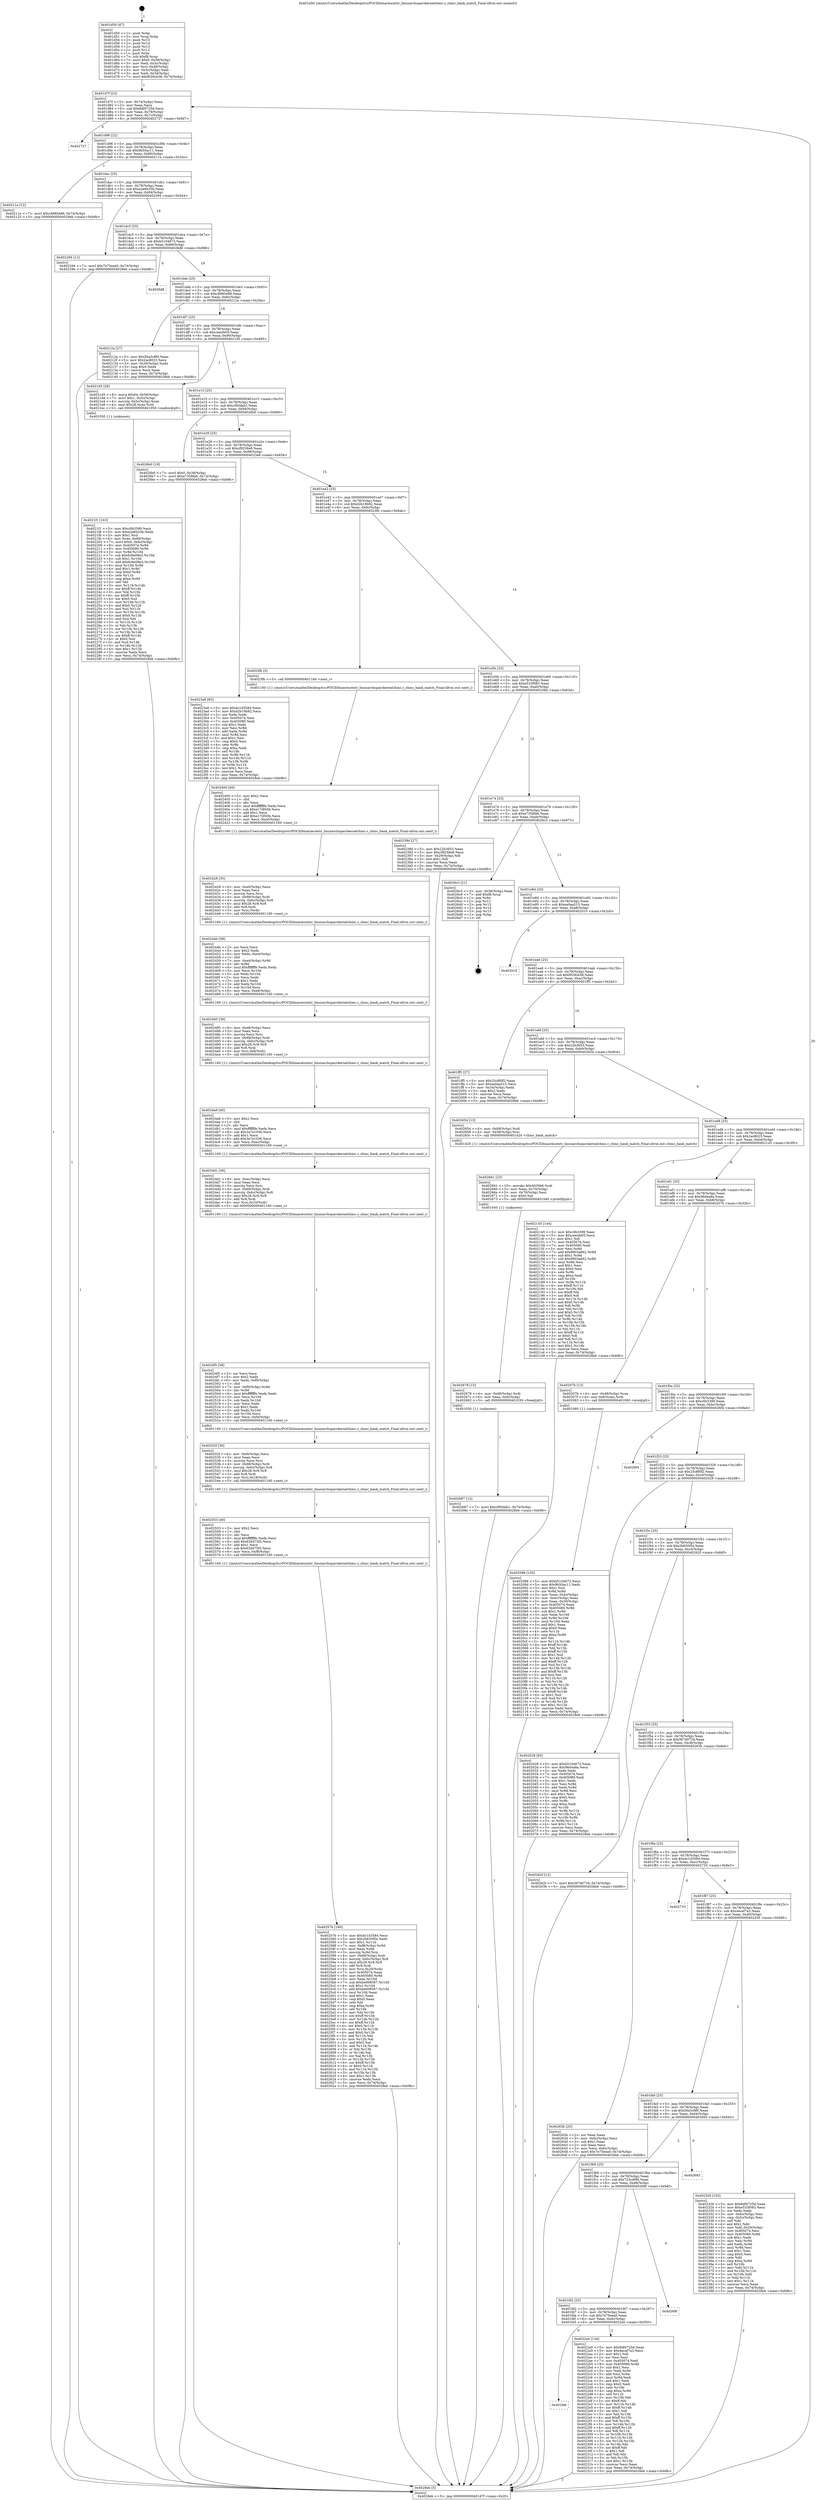 digraph "0x401d50" {
  label = "0x401d50 (/mnt/c/Users/mathe/Desktop/tcc/POCII/binaries/extr_linuxarchsparckernelchmc.c_chmc_bank_match_Final-ollvm.out::main(0))"
  labelloc = "t"
  node[shape=record]

  Entry [label="",width=0.3,height=0.3,shape=circle,fillcolor=black,style=filled]
  "0x401d7f" [label="{
     0x401d7f [23]\l
     | [instrs]\l
     &nbsp;&nbsp;0x401d7f \<+3\>: mov -0x74(%rbp),%eax\l
     &nbsp;&nbsp;0x401d82 \<+2\>: mov %eax,%ecx\l
     &nbsp;&nbsp;0x401d84 \<+6\>: sub $0x8df4725d,%ecx\l
     &nbsp;&nbsp;0x401d8a \<+3\>: mov %eax,-0x78(%rbp)\l
     &nbsp;&nbsp;0x401d8d \<+3\>: mov %ecx,-0x7c(%rbp)\l
     &nbsp;&nbsp;0x401d90 \<+6\>: je 0000000000402727 \<main+0x9d7\>\l
  }"]
  "0x402727" [label="{
     0x402727\l
  }", style=dashed]
  "0x401d96" [label="{
     0x401d96 [22]\l
     | [instrs]\l
     &nbsp;&nbsp;0x401d96 \<+5\>: jmp 0000000000401d9b \<main+0x4b\>\l
     &nbsp;&nbsp;0x401d9b \<+3\>: mov -0x78(%rbp),%eax\l
     &nbsp;&nbsp;0x401d9e \<+5\>: sub $0x9b50ac11,%eax\l
     &nbsp;&nbsp;0x401da3 \<+3\>: mov %eax,-0x80(%rbp)\l
     &nbsp;&nbsp;0x401da6 \<+6\>: je 000000000040211e \<main+0x3ce\>\l
  }"]
  Exit [label="",width=0.3,height=0.3,shape=circle,fillcolor=black,style=filled,peripheries=2]
  "0x40211e" [label="{
     0x40211e [12]\l
     | [instrs]\l
     &nbsp;&nbsp;0x40211e \<+7\>: movl $0xc8985e89,-0x74(%rbp)\l
     &nbsp;&nbsp;0x402125 \<+5\>: jmp 00000000004028eb \<main+0xb9b\>\l
  }"]
  "0x401dac" [label="{
     0x401dac [25]\l
     | [instrs]\l
     &nbsp;&nbsp;0x401dac \<+5\>: jmp 0000000000401db1 \<main+0x61\>\l
     &nbsp;&nbsp;0x401db1 \<+3\>: mov -0x78(%rbp),%eax\l
     &nbsp;&nbsp;0x401db4 \<+5\>: sub $0xa2e6b33b,%eax\l
     &nbsp;&nbsp;0x401db9 \<+6\>: mov %eax,-0x84(%rbp)\l
     &nbsp;&nbsp;0x401dbf \<+6\>: je 0000000000402294 \<main+0x544\>\l
  }"]
  "0x402687" [label="{
     0x402687 [12]\l
     | [instrs]\l
     &nbsp;&nbsp;0x402687 \<+7\>: movl $0xcf00deb1,-0x74(%rbp)\l
     &nbsp;&nbsp;0x40268e \<+5\>: jmp 00000000004028eb \<main+0xb9b\>\l
  }"]
  "0x402294" [label="{
     0x402294 [12]\l
     | [instrs]\l
     &nbsp;&nbsp;0x402294 \<+7\>: movl $0x7e75eea0,-0x74(%rbp)\l
     &nbsp;&nbsp;0x40229b \<+5\>: jmp 00000000004028eb \<main+0xb9b\>\l
  }"]
  "0x401dc5" [label="{
     0x401dc5 [25]\l
     | [instrs]\l
     &nbsp;&nbsp;0x401dc5 \<+5\>: jmp 0000000000401dca \<main+0x7a\>\l
     &nbsp;&nbsp;0x401dca \<+3\>: mov -0x78(%rbp),%eax\l
     &nbsp;&nbsp;0x401dcd \<+5\>: sub $0xb5104673,%eax\l
     &nbsp;&nbsp;0x401dd2 \<+6\>: mov %eax,-0x88(%rbp)\l
     &nbsp;&nbsp;0x401dd8 \<+6\>: je 00000000004026d8 \<main+0x988\>\l
  }"]
  "0x402678" [label="{
     0x402678 [15]\l
     | [instrs]\l
     &nbsp;&nbsp;0x402678 \<+4\>: mov -0x68(%rbp),%rdi\l
     &nbsp;&nbsp;0x40267c \<+6\>: mov %eax,-0xfc(%rbp)\l
     &nbsp;&nbsp;0x402682 \<+5\>: call 0000000000401030 \<free@plt\>\l
     | [calls]\l
     &nbsp;&nbsp;0x401030 \{1\} (unknown)\l
  }"]
  "0x4026d8" [label="{
     0x4026d8\l
  }", style=dashed]
  "0x401dde" [label="{
     0x401dde [25]\l
     | [instrs]\l
     &nbsp;&nbsp;0x401dde \<+5\>: jmp 0000000000401de3 \<main+0x93\>\l
     &nbsp;&nbsp;0x401de3 \<+3\>: mov -0x78(%rbp),%eax\l
     &nbsp;&nbsp;0x401de6 \<+5\>: sub $0xc8985e89,%eax\l
     &nbsp;&nbsp;0x401deb \<+6\>: mov %eax,-0x8c(%rbp)\l
     &nbsp;&nbsp;0x401df1 \<+6\>: je 000000000040212a \<main+0x3da\>\l
  }"]
  "0x402661" [label="{
     0x402661 [23]\l
     | [instrs]\l
     &nbsp;&nbsp;0x402661 \<+10\>: movabs $0x4030b6,%rdi\l
     &nbsp;&nbsp;0x40266b \<+3\>: mov %eax,-0x70(%rbp)\l
     &nbsp;&nbsp;0x40266e \<+3\>: mov -0x70(%rbp),%esi\l
     &nbsp;&nbsp;0x402671 \<+2\>: mov $0x0,%al\l
     &nbsp;&nbsp;0x402673 \<+5\>: call 0000000000401040 \<printf@plt\>\l
     | [calls]\l
     &nbsp;&nbsp;0x401040 \{1\} (unknown)\l
  }"]
  "0x40212a" [label="{
     0x40212a [27]\l
     | [instrs]\l
     &nbsp;&nbsp;0x40212a \<+5\>: mov $0x56a3c8f0,%eax\l
     &nbsp;&nbsp;0x40212f \<+5\>: mov $0x2ac8023,%ecx\l
     &nbsp;&nbsp;0x402134 \<+3\>: mov -0x30(%rbp),%edx\l
     &nbsp;&nbsp;0x402137 \<+3\>: cmp $0x0,%edx\l
     &nbsp;&nbsp;0x40213a \<+3\>: cmove %ecx,%eax\l
     &nbsp;&nbsp;0x40213d \<+3\>: mov %eax,-0x74(%rbp)\l
     &nbsp;&nbsp;0x402140 \<+5\>: jmp 00000000004028eb \<main+0xb9b\>\l
  }"]
  "0x401df7" [label="{
     0x401df7 [25]\l
     | [instrs]\l
     &nbsp;&nbsp;0x401df7 \<+5\>: jmp 0000000000401dfc \<main+0xac\>\l
     &nbsp;&nbsp;0x401dfc \<+3\>: mov -0x78(%rbp),%eax\l
     &nbsp;&nbsp;0x401dff \<+5\>: sub $0xceecfe05,%eax\l
     &nbsp;&nbsp;0x401e04 \<+6\>: mov %eax,-0x90(%rbp)\l
     &nbsp;&nbsp;0x401e0a \<+6\>: je 00000000004021d5 \<main+0x485\>\l
  }"]
  "0x40257b" [label="{
     0x40257b [180]\l
     | [instrs]\l
     &nbsp;&nbsp;0x40257b \<+5\>: mov $0x4c1d3584,%ecx\l
     &nbsp;&nbsp;0x402580 \<+5\>: mov $0x2b630f5e,%edx\l
     &nbsp;&nbsp;0x402585 \<+3\>: mov $0x1,%r11b\l
     &nbsp;&nbsp;0x402588 \<+7\>: mov -0xf8(%rbp),%r9d\l
     &nbsp;&nbsp;0x40258f \<+4\>: imul %eax,%r9d\l
     &nbsp;&nbsp;0x402593 \<+3\>: movslq %r9d,%rsi\l
     &nbsp;&nbsp;0x402596 \<+4\>: mov -0x68(%rbp),%rdi\l
     &nbsp;&nbsp;0x40259a \<+4\>: movslq -0x6c(%rbp),%r8\l
     &nbsp;&nbsp;0x40259e \<+4\>: imul $0x28,%r8,%r8\l
     &nbsp;&nbsp;0x4025a2 \<+3\>: add %r8,%rdi\l
     &nbsp;&nbsp;0x4025a5 \<+4\>: mov %rsi,0x20(%rdi)\l
     &nbsp;&nbsp;0x4025a9 \<+7\>: mov 0x405074,%eax\l
     &nbsp;&nbsp;0x4025b0 \<+8\>: mov 0x405080,%r9d\l
     &nbsp;&nbsp;0x4025b8 \<+3\>: mov %eax,%r10d\l
     &nbsp;&nbsp;0x4025bb \<+7\>: sub $0xbe008587,%r10d\l
     &nbsp;&nbsp;0x4025c2 \<+4\>: sub $0x1,%r10d\l
     &nbsp;&nbsp;0x4025c6 \<+7\>: add $0xbe008587,%r10d\l
     &nbsp;&nbsp;0x4025cd \<+4\>: imul %r10d,%eax\l
     &nbsp;&nbsp;0x4025d1 \<+3\>: and $0x1,%eax\l
     &nbsp;&nbsp;0x4025d4 \<+3\>: cmp $0x0,%eax\l
     &nbsp;&nbsp;0x4025d7 \<+3\>: sete %bl\l
     &nbsp;&nbsp;0x4025da \<+4\>: cmp $0xa,%r9d\l
     &nbsp;&nbsp;0x4025de \<+4\>: setl %r14b\l
     &nbsp;&nbsp;0x4025e2 \<+3\>: mov %bl,%r15b\l
     &nbsp;&nbsp;0x4025e5 \<+4\>: xor $0xff,%r15b\l
     &nbsp;&nbsp;0x4025e9 \<+3\>: mov %r14b,%r12b\l
     &nbsp;&nbsp;0x4025ec \<+4\>: xor $0xff,%r12b\l
     &nbsp;&nbsp;0x4025f0 \<+4\>: xor $0x0,%r11b\l
     &nbsp;&nbsp;0x4025f4 \<+3\>: mov %r15b,%r13b\l
     &nbsp;&nbsp;0x4025f7 \<+4\>: and $0x0,%r13b\l
     &nbsp;&nbsp;0x4025fb \<+3\>: and %r11b,%bl\l
     &nbsp;&nbsp;0x4025fe \<+3\>: mov %r12b,%al\l
     &nbsp;&nbsp;0x402601 \<+2\>: and $0x0,%al\l
     &nbsp;&nbsp;0x402603 \<+3\>: and %r11b,%r14b\l
     &nbsp;&nbsp;0x402606 \<+3\>: or %bl,%r13b\l
     &nbsp;&nbsp;0x402609 \<+3\>: or %r14b,%al\l
     &nbsp;&nbsp;0x40260c \<+3\>: xor %al,%r13b\l
     &nbsp;&nbsp;0x40260f \<+3\>: or %r12b,%r15b\l
     &nbsp;&nbsp;0x402612 \<+4\>: xor $0xff,%r15b\l
     &nbsp;&nbsp;0x402616 \<+4\>: or $0x0,%r11b\l
     &nbsp;&nbsp;0x40261a \<+3\>: and %r11b,%r15b\l
     &nbsp;&nbsp;0x40261d \<+3\>: or %r15b,%r13b\l
     &nbsp;&nbsp;0x402620 \<+4\>: test $0x1,%r13b\l
     &nbsp;&nbsp;0x402624 \<+3\>: cmovne %edx,%ecx\l
     &nbsp;&nbsp;0x402627 \<+3\>: mov %ecx,-0x74(%rbp)\l
     &nbsp;&nbsp;0x40262a \<+5\>: jmp 00000000004028eb \<main+0xb9b\>\l
  }"]
  "0x4021d5" [label="{
     0x4021d5 [28]\l
     | [instrs]\l
     &nbsp;&nbsp;0x4021d5 \<+8\>: movq $0x64,-0x58(%rbp)\l
     &nbsp;&nbsp;0x4021dd \<+7\>: movl $0x1,-0x5c(%rbp)\l
     &nbsp;&nbsp;0x4021e4 \<+4\>: movslq -0x5c(%rbp),%rax\l
     &nbsp;&nbsp;0x4021e8 \<+4\>: imul $0x28,%rax,%rdi\l
     &nbsp;&nbsp;0x4021ec \<+5\>: call 0000000000401050 \<malloc@plt\>\l
     | [calls]\l
     &nbsp;&nbsp;0x401050 \{1\} (unknown)\l
  }"]
  "0x401e10" [label="{
     0x401e10 [25]\l
     | [instrs]\l
     &nbsp;&nbsp;0x401e10 \<+5\>: jmp 0000000000401e15 \<main+0xc5\>\l
     &nbsp;&nbsp;0x401e15 \<+3\>: mov -0x78(%rbp),%eax\l
     &nbsp;&nbsp;0x401e18 \<+5\>: sub $0xcf00deb1,%eax\l
     &nbsp;&nbsp;0x401e1d \<+6\>: mov %eax,-0x94(%rbp)\l
     &nbsp;&nbsp;0x401e23 \<+6\>: je 00000000004026b0 \<main+0x960\>\l
  }"]
  "0x402553" [label="{
     0x402553 [40]\l
     | [instrs]\l
     &nbsp;&nbsp;0x402553 \<+5\>: mov $0x2,%ecx\l
     &nbsp;&nbsp;0x402558 \<+1\>: cltd\l
     &nbsp;&nbsp;0x402559 \<+2\>: idiv %ecx\l
     &nbsp;&nbsp;0x40255b \<+6\>: imul $0xfffffffe,%edx,%ecx\l
     &nbsp;&nbsp;0x402561 \<+6\>: add $0x63d475f3,%ecx\l
     &nbsp;&nbsp;0x402567 \<+3\>: add $0x1,%ecx\l
     &nbsp;&nbsp;0x40256a \<+6\>: sub $0x63d475f3,%ecx\l
     &nbsp;&nbsp;0x402570 \<+6\>: mov %ecx,-0xf8(%rbp)\l
     &nbsp;&nbsp;0x402576 \<+5\>: call 0000000000401160 \<next_i\>\l
     | [calls]\l
     &nbsp;&nbsp;0x401160 \{1\} (/mnt/c/Users/mathe/Desktop/tcc/POCII/binaries/extr_linuxarchsparckernelchmc.c_chmc_bank_match_Final-ollvm.out::next_i)\l
  }"]
  "0x4026b0" [label="{
     0x4026b0 [19]\l
     | [instrs]\l
     &nbsp;&nbsp;0x4026b0 \<+7\>: movl $0x0,-0x38(%rbp)\l
     &nbsp;&nbsp;0x4026b7 \<+7\>: movl $0xe7358fa6,-0x74(%rbp)\l
     &nbsp;&nbsp;0x4026be \<+5\>: jmp 00000000004028eb \<main+0xb9b\>\l
  }"]
  "0x401e29" [label="{
     0x401e29 [25]\l
     | [instrs]\l
     &nbsp;&nbsp;0x401e29 \<+5\>: jmp 0000000000401e2e \<main+0xde\>\l
     &nbsp;&nbsp;0x401e2e \<+3\>: mov -0x78(%rbp),%eax\l
     &nbsp;&nbsp;0x401e31 \<+5\>: sub $0xcf9258e8,%eax\l
     &nbsp;&nbsp;0x401e36 \<+6\>: mov %eax,-0x98(%rbp)\l
     &nbsp;&nbsp;0x401e3c \<+6\>: je 00000000004023a8 \<main+0x658\>\l
  }"]
  "0x40252f" [label="{
     0x40252f [36]\l
     | [instrs]\l
     &nbsp;&nbsp;0x40252f \<+6\>: mov -0xf4(%rbp),%ecx\l
     &nbsp;&nbsp;0x402535 \<+3\>: imul %eax,%ecx\l
     &nbsp;&nbsp;0x402538 \<+3\>: movslq %ecx,%rsi\l
     &nbsp;&nbsp;0x40253b \<+4\>: mov -0x68(%rbp),%rdi\l
     &nbsp;&nbsp;0x40253f \<+4\>: movslq -0x6c(%rbp),%r8\l
     &nbsp;&nbsp;0x402543 \<+4\>: imul $0x28,%r8,%r8\l
     &nbsp;&nbsp;0x402547 \<+3\>: add %r8,%rdi\l
     &nbsp;&nbsp;0x40254a \<+4\>: mov %rsi,0x18(%rdi)\l
     &nbsp;&nbsp;0x40254e \<+5\>: call 0000000000401160 \<next_i\>\l
     | [calls]\l
     &nbsp;&nbsp;0x401160 \{1\} (/mnt/c/Users/mathe/Desktop/tcc/POCII/binaries/extr_linuxarchsparckernelchmc.c_chmc_bank_match_Final-ollvm.out::next_i)\l
  }"]
  "0x4023a8" [label="{
     0x4023a8 [83]\l
     | [instrs]\l
     &nbsp;&nbsp;0x4023a8 \<+5\>: mov $0x4c1d3584,%eax\l
     &nbsp;&nbsp;0x4023ad \<+5\>: mov $0xd2b19b92,%ecx\l
     &nbsp;&nbsp;0x4023b2 \<+2\>: xor %edx,%edx\l
     &nbsp;&nbsp;0x4023b4 \<+7\>: mov 0x405074,%esi\l
     &nbsp;&nbsp;0x4023bb \<+7\>: mov 0x405080,%edi\l
     &nbsp;&nbsp;0x4023c2 \<+3\>: sub $0x1,%edx\l
     &nbsp;&nbsp;0x4023c5 \<+3\>: mov %esi,%r8d\l
     &nbsp;&nbsp;0x4023c8 \<+3\>: add %edx,%r8d\l
     &nbsp;&nbsp;0x4023cb \<+4\>: imul %r8d,%esi\l
     &nbsp;&nbsp;0x4023cf \<+3\>: and $0x1,%esi\l
     &nbsp;&nbsp;0x4023d2 \<+3\>: cmp $0x0,%esi\l
     &nbsp;&nbsp;0x4023d5 \<+4\>: sete %r9b\l
     &nbsp;&nbsp;0x4023d9 \<+3\>: cmp $0xa,%edi\l
     &nbsp;&nbsp;0x4023dc \<+4\>: setl %r10b\l
     &nbsp;&nbsp;0x4023e0 \<+3\>: mov %r9b,%r11b\l
     &nbsp;&nbsp;0x4023e3 \<+3\>: and %r10b,%r11b\l
     &nbsp;&nbsp;0x4023e6 \<+3\>: xor %r10b,%r9b\l
     &nbsp;&nbsp;0x4023e9 \<+3\>: or %r9b,%r11b\l
     &nbsp;&nbsp;0x4023ec \<+4\>: test $0x1,%r11b\l
     &nbsp;&nbsp;0x4023f0 \<+3\>: cmovne %ecx,%eax\l
     &nbsp;&nbsp;0x4023f3 \<+3\>: mov %eax,-0x74(%rbp)\l
     &nbsp;&nbsp;0x4023f6 \<+5\>: jmp 00000000004028eb \<main+0xb9b\>\l
  }"]
  "0x401e42" [label="{
     0x401e42 [25]\l
     | [instrs]\l
     &nbsp;&nbsp;0x401e42 \<+5\>: jmp 0000000000401e47 \<main+0xf7\>\l
     &nbsp;&nbsp;0x401e47 \<+3\>: mov -0x78(%rbp),%eax\l
     &nbsp;&nbsp;0x401e4a \<+5\>: sub $0xd2b19b92,%eax\l
     &nbsp;&nbsp;0x401e4f \<+6\>: mov %eax,-0x9c(%rbp)\l
     &nbsp;&nbsp;0x401e55 \<+6\>: je 00000000004023fb \<main+0x6ab\>\l
  }"]
  "0x4024f5" [label="{
     0x4024f5 [58]\l
     | [instrs]\l
     &nbsp;&nbsp;0x4024f5 \<+2\>: xor %ecx,%ecx\l
     &nbsp;&nbsp;0x4024f7 \<+5\>: mov $0x2,%edx\l
     &nbsp;&nbsp;0x4024fc \<+6\>: mov %edx,-0xf0(%rbp)\l
     &nbsp;&nbsp;0x402502 \<+1\>: cltd\l
     &nbsp;&nbsp;0x402503 \<+7\>: mov -0xf0(%rbp),%r9d\l
     &nbsp;&nbsp;0x40250a \<+3\>: idiv %r9d\l
     &nbsp;&nbsp;0x40250d \<+6\>: imul $0xfffffffe,%edx,%edx\l
     &nbsp;&nbsp;0x402513 \<+3\>: mov %ecx,%r10d\l
     &nbsp;&nbsp;0x402516 \<+3\>: sub %edx,%r10d\l
     &nbsp;&nbsp;0x402519 \<+2\>: mov %ecx,%edx\l
     &nbsp;&nbsp;0x40251b \<+3\>: sub $0x1,%edx\l
     &nbsp;&nbsp;0x40251e \<+3\>: add %edx,%r10d\l
     &nbsp;&nbsp;0x402521 \<+3\>: sub %r10d,%ecx\l
     &nbsp;&nbsp;0x402524 \<+6\>: mov %ecx,-0xf4(%rbp)\l
     &nbsp;&nbsp;0x40252a \<+5\>: call 0000000000401160 \<next_i\>\l
     | [calls]\l
     &nbsp;&nbsp;0x401160 \{1\} (/mnt/c/Users/mathe/Desktop/tcc/POCII/binaries/extr_linuxarchsparckernelchmc.c_chmc_bank_match_Final-ollvm.out::next_i)\l
  }"]
  "0x4023fb" [label="{
     0x4023fb [5]\l
     | [instrs]\l
     &nbsp;&nbsp;0x4023fb \<+5\>: call 0000000000401160 \<next_i\>\l
     | [calls]\l
     &nbsp;&nbsp;0x401160 \{1\} (/mnt/c/Users/mathe/Desktop/tcc/POCII/binaries/extr_linuxarchsparckernelchmc.c_chmc_bank_match_Final-ollvm.out::next_i)\l
  }"]
  "0x401e5b" [label="{
     0x401e5b [25]\l
     | [instrs]\l
     &nbsp;&nbsp;0x401e5b \<+5\>: jmp 0000000000401e60 \<main+0x110\>\l
     &nbsp;&nbsp;0x401e60 \<+3\>: mov -0x78(%rbp),%eax\l
     &nbsp;&nbsp;0x401e63 \<+5\>: sub $0xe533f083,%eax\l
     &nbsp;&nbsp;0x401e68 \<+6\>: mov %eax,-0xa0(%rbp)\l
     &nbsp;&nbsp;0x401e6e \<+6\>: je 000000000040238d \<main+0x63d\>\l
  }"]
  "0x4024d1" [label="{
     0x4024d1 [36]\l
     | [instrs]\l
     &nbsp;&nbsp;0x4024d1 \<+6\>: mov -0xec(%rbp),%ecx\l
     &nbsp;&nbsp;0x4024d7 \<+3\>: imul %eax,%ecx\l
     &nbsp;&nbsp;0x4024da \<+3\>: movslq %ecx,%rsi\l
     &nbsp;&nbsp;0x4024dd \<+4\>: mov -0x68(%rbp),%rdi\l
     &nbsp;&nbsp;0x4024e1 \<+4\>: movslq -0x6c(%rbp),%r8\l
     &nbsp;&nbsp;0x4024e5 \<+4\>: imul $0x28,%r8,%r8\l
     &nbsp;&nbsp;0x4024e9 \<+3\>: add %r8,%rdi\l
     &nbsp;&nbsp;0x4024ec \<+4\>: mov %rsi,0x10(%rdi)\l
     &nbsp;&nbsp;0x4024f0 \<+5\>: call 0000000000401160 \<next_i\>\l
     | [calls]\l
     &nbsp;&nbsp;0x401160 \{1\} (/mnt/c/Users/mathe/Desktop/tcc/POCII/binaries/extr_linuxarchsparckernelchmc.c_chmc_bank_match_Final-ollvm.out::next_i)\l
  }"]
  "0x40238d" [label="{
     0x40238d [27]\l
     | [instrs]\l
     &nbsp;&nbsp;0x40238d \<+5\>: mov $0x22b3653,%eax\l
     &nbsp;&nbsp;0x402392 \<+5\>: mov $0xcf9258e8,%ecx\l
     &nbsp;&nbsp;0x402397 \<+3\>: mov -0x29(%rbp),%dl\l
     &nbsp;&nbsp;0x40239a \<+3\>: test $0x1,%dl\l
     &nbsp;&nbsp;0x40239d \<+3\>: cmovne %ecx,%eax\l
     &nbsp;&nbsp;0x4023a0 \<+3\>: mov %eax,-0x74(%rbp)\l
     &nbsp;&nbsp;0x4023a3 \<+5\>: jmp 00000000004028eb \<main+0xb9b\>\l
  }"]
  "0x401e74" [label="{
     0x401e74 [25]\l
     | [instrs]\l
     &nbsp;&nbsp;0x401e74 \<+5\>: jmp 0000000000401e79 \<main+0x129\>\l
     &nbsp;&nbsp;0x401e79 \<+3\>: mov -0x78(%rbp),%eax\l
     &nbsp;&nbsp;0x401e7c \<+5\>: sub $0xe7358fa6,%eax\l
     &nbsp;&nbsp;0x401e81 \<+6\>: mov %eax,-0xa4(%rbp)\l
     &nbsp;&nbsp;0x401e87 \<+6\>: je 00000000004026c3 \<main+0x973\>\l
  }"]
  "0x4024a9" [label="{
     0x4024a9 [40]\l
     | [instrs]\l
     &nbsp;&nbsp;0x4024a9 \<+5\>: mov $0x2,%ecx\l
     &nbsp;&nbsp;0x4024ae \<+1\>: cltd\l
     &nbsp;&nbsp;0x4024af \<+2\>: idiv %ecx\l
     &nbsp;&nbsp;0x4024b1 \<+6\>: imul $0xfffffffe,%edx,%ecx\l
     &nbsp;&nbsp;0x4024b7 \<+6\>: sub $0x3a7e1036,%ecx\l
     &nbsp;&nbsp;0x4024bd \<+3\>: add $0x1,%ecx\l
     &nbsp;&nbsp;0x4024c0 \<+6\>: add $0x3a7e1036,%ecx\l
     &nbsp;&nbsp;0x4024c6 \<+6\>: mov %ecx,-0xec(%rbp)\l
     &nbsp;&nbsp;0x4024cc \<+5\>: call 0000000000401160 \<next_i\>\l
     | [calls]\l
     &nbsp;&nbsp;0x401160 \{1\} (/mnt/c/Users/mathe/Desktop/tcc/POCII/binaries/extr_linuxarchsparckernelchmc.c_chmc_bank_match_Final-ollvm.out::next_i)\l
  }"]
  "0x4026c3" [label="{
     0x4026c3 [21]\l
     | [instrs]\l
     &nbsp;&nbsp;0x4026c3 \<+3\>: mov -0x38(%rbp),%eax\l
     &nbsp;&nbsp;0x4026c6 \<+7\>: add $0xf8,%rsp\l
     &nbsp;&nbsp;0x4026cd \<+1\>: pop %rbx\l
     &nbsp;&nbsp;0x4026ce \<+2\>: pop %r12\l
     &nbsp;&nbsp;0x4026d0 \<+2\>: pop %r13\l
     &nbsp;&nbsp;0x4026d2 \<+2\>: pop %r14\l
     &nbsp;&nbsp;0x4026d4 \<+2\>: pop %r15\l
     &nbsp;&nbsp;0x4026d6 \<+1\>: pop %rbp\l
     &nbsp;&nbsp;0x4026d7 \<+1\>: ret\l
  }"]
  "0x401e8d" [label="{
     0x401e8d [25]\l
     | [instrs]\l
     &nbsp;&nbsp;0x401e8d \<+5\>: jmp 0000000000401e92 \<main+0x142\>\l
     &nbsp;&nbsp;0x401e92 \<+3\>: mov -0x78(%rbp),%eax\l
     &nbsp;&nbsp;0x401e95 \<+5\>: sub $0xea0aa515,%eax\l
     &nbsp;&nbsp;0x401e9a \<+6\>: mov %eax,-0xa8(%rbp)\l
     &nbsp;&nbsp;0x401ea0 \<+6\>: je 0000000000402010 \<main+0x2c0\>\l
  }"]
  "0x402485" [label="{
     0x402485 [36]\l
     | [instrs]\l
     &nbsp;&nbsp;0x402485 \<+6\>: mov -0xe8(%rbp),%ecx\l
     &nbsp;&nbsp;0x40248b \<+3\>: imul %eax,%ecx\l
     &nbsp;&nbsp;0x40248e \<+3\>: movslq %ecx,%rsi\l
     &nbsp;&nbsp;0x402491 \<+4\>: mov -0x68(%rbp),%rdi\l
     &nbsp;&nbsp;0x402495 \<+4\>: movslq -0x6c(%rbp),%r8\l
     &nbsp;&nbsp;0x402499 \<+4\>: imul $0x28,%r8,%r8\l
     &nbsp;&nbsp;0x40249d \<+3\>: add %r8,%rdi\l
     &nbsp;&nbsp;0x4024a0 \<+4\>: mov %rsi,0x8(%rdi)\l
     &nbsp;&nbsp;0x4024a4 \<+5\>: call 0000000000401160 \<next_i\>\l
     | [calls]\l
     &nbsp;&nbsp;0x401160 \{1\} (/mnt/c/Users/mathe/Desktop/tcc/POCII/binaries/extr_linuxarchsparckernelchmc.c_chmc_bank_match_Final-ollvm.out::next_i)\l
  }"]
  "0x402010" [label="{
     0x402010\l
  }", style=dashed]
  "0x401ea6" [label="{
     0x401ea6 [25]\l
     | [instrs]\l
     &nbsp;&nbsp;0x401ea6 \<+5\>: jmp 0000000000401eab \<main+0x15b\>\l
     &nbsp;&nbsp;0x401eab \<+3\>: mov -0x78(%rbp),%eax\l
     &nbsp;&nbsp;0x401eae \<+5\>: sub $0xf029cb38,%eax\l
     &nbsp;&nbsp;0x401eb3 \<+6\>: mov %eax,-0xac(%rbp)\l
     &nbsp;&nbsp;0x401eb9 \<+6\>: je 0000000000401ff5 \<main+0x2a5\>\l
  }"]
  "0x40244b" [label="{
     0x40244b [58]\l
     | [instrs]\l
     &nbsp;&nbsp;0x40244b \<+2\>: xor %ecx,%ecx\l
     &nbsp;&nbsp;0x40244d \<+5\>: mov $0x2,%edx\l
     &nbsp;&nbsp;0x402452 \<+6\>: mov %edx,-0xe4(%rbp)\l
     &nbsp;&nbsp;0x402458 \<+1\>: cltd\l
     &nbsp;&nbsp;0x402459 \<+7\>: mov -0xe4(%rbp),%r9d\l
     &nbsp;&nbsp;0x402460 \<+3\>: idiv %r9d\l
     &nbsp;&nbsp;0x402463 \<+6\>: imul $0xfffffffe,%edx,%edx\l
     &nbsp;&nbsp;0x402469 \<+3\>: mov %ecx,%r10d\l
     &nbsp;&nbsp;0x40246c \<+3\>: sub %edx,%r10d\l
     &nbsp;&nbsp;0x40246f \<+2\>: mov %ecx,%edx\l
     &nbsp;&nbsp;0x402471 \<+3\>: sub $0x1,%edx\l
     &nbsp;&nbsp;0x402474 \<+3\>: add %edx,%r10d\l
     &nbsp;&nbsp;0x402477 \<+3\>: sub %r10d,%ecx\l
     &nbsp;&nbsp;0x40247a \<+6\>: mov %ecx,-0xe8(%rbp)\l
     &nbsp;&nbsp;0x402480 \<+5\>: call 0000000000401160 \<next_i\>\l
     | [calls]\l
     &nbsp;&nbsp;0x401160 \{1\} (/mnt/c/Users/mathe/Desktop/tcc/POCII/binaries/extr_linuxarchsparckernelchmc.c_chmc_bank_match_Final-ollvm.out::next_i)\l
  }"]
  "0x401ff5" [label="{
     0x401ff5 [27]\l
     | [instrs]\l
     &nbsp;&nbsp;0x401ff5 \<+5\>: mov $0x25c8f0f2,%eax\l
     &nbsp;&nbsp;0x401ffa \<+5\>: mov $0xea0aa515,%ecx\l
     &nbsp;&nbsp;0x401fff \<+3\>: mov -0x34(%rbp),%edx\l
     &nbsp;&nbsp;0x402002 \<+3\>: cmp $0x2,%edx\l
     &nbsp;&nbsp;0x402005 \<+3\>: cmovne %ecx,%eax\l
     &nbsp;&nbsp;0x402008 \<+3\>: mov %eax,-0x74(%rbp)\l
     &nbsp;&nbsp;0x40200b \<+5\>: jmp 00000000004028eb \<main+0xb9b\>\l
  }"]
  "0x401ebf" [label="{
     0x401ebf [25]\l
     | [instrs]\l
     &nbsp;&nbsp;0x401ebf \<+5\>: jmp 0000000000401ec4 \<main+0x174\>\l
     &nbsp;&nbsp;0x401ec4 \<+3\>: mov -0x78(%rbp),%eax\l
     &nbsp;&nbsp;0x401ec7 \<+5\>: sub $0x22b3653,%eax\l
     &nbsp;&nbsp;0x401ecc \<+6\>: mov %eax,-0xb0(%rbp)\l
     &nbsp;&nbsp;0x401ed2 \<+6\>: je 0000000000402654 \<main+0x904\>\l
  }"]
  "0x4028eb" [label="{
     0x4028eb [5]\l
     | [instrs]\l
     &nbsp;&nbsp;0x4028eb \<+5\>: jmp 0000000000401d7f \<main+0x2f\>\l
  }"]
  "0x401d50" [label="{
     0x401d50 [47]\l
     | [instrs]\l
     &nbsp;&nbsp;0x401d50 \<+1\>: push %rbp\l
     &nbsp;&nbsp;0x401d51 \<+3\>: mov %rsp,%rbp\l
     &nbsp;&nbsp;0x401d54 \<+2\>: push %r15\l
     &nbsp;&nbsp;0x401d56 \<+2\>: push %r14\l
     &nbsp;&nbsp;0x401d58 \<+2\>: push %r13\l
     &nbsp;&nbsp;0x401d5a \<+2\>: push %r12\l
     &nbsp;&nbsp;0x401d5c \<+1\>: push %rbx\l
     &nbsp;&nbsp;0x401d5d \<+7\>: sub $0xf8,%rsp\l
     &nbsp;&nbsp;0x401d64 \<+7\>: movl $0x0,-0x38(%rbp)\l
     &nbsp;&nbsp;0x401d6b \<+3\>: mov %edi,-0x3c(%rbp)\l
     &nbsp;&nbsp;0x401d6e \<+4\>: mov %rsi,-0x48(%rbp)\l
     &nbsp;&nbsp;0x401d72 \<+3\>: mov -0x3c(%rbp),%edi\l
     &nbsp;&nbsp;0x401d75 \<+3\>: mov %edi,-0x34(%rbp)\l
     &nbsp;&nbsp;0x401d78 \<+7\>: movl $0xf029cb38,-0x74(%rbp)\l
  }"]
  "0x402428" [label="{
     0x402428 [35]\l
     | [instrs]\l
     &nbsp;&nbsp;0x402428 \<+6\>: mov -0xe0(%rbp),%ecx\l
     &nbsp;&nbsp;0x40242e \<+3\>: imul %eax,%ecx\l
     &nbsp;&nbsp;0x402431 \<+3\>: movslq %ecx,%rsi\l
     &nbsp;&nbsp;0x402434 \<+4\>: mov -0x68(%rbp),%rdi\l
     &nbsp;&nbsp;0x402438 \<+4\>: movslq -0x6c(%rbp),%r8\l
     &nbsp;&nbsp;0x40243c \<+4\>: imul $0x28,%r8,%r8\l
     &nbsp;&nbsp;0x402440 \<+3\>: add %r8,%rdi\l
     &nbsp;&nbsp;0x402443 \<+3\>: mov %rsi,(%rdi)\l
     &nbsp;&nbsp;0x402446 \<+5\>: call 0000000000401160 \<next_i\>\l
     | [calls]\l
     &nbsp;&nbsp;0x401160 \{1\} (/mnt/c/Users/mathe/Desktop/tcc/POCII/binaries/extr_linuxarchsparckernelchmc.c_chmc_bank_match_Final-ollvm.out::next_i)\l
  }"]
  "0x402654" [label="{
     0x402654 [13]\l
     | [instrs]\l
     &nbsp;&nbsp;0x402654 \<+4\>: mov -0x68(%rbp),%rdi\l
     &nbsp;&nbsp;0x402658 \<+4\>: mov -0x58(%rbp),%rsi\l
     &nbsp;&nbsp;0x40265c \<+5\>: call 0000000000401420 \<chmc_bank_match\>\l
     | [calls]\l
     &nbsp;&nbsp;0x401420 \{1\} (/mnt/c/Users/mathe/Desktop/tcc/POCII/binaries/extr_linuxarchsparckernelchmc.c_chmc_bank_match_Final-ollvm.out::chmc_bank_match)\l
  }"]
  "0x401ed8" [label="{
     0x401ed8 [25]\l
     | [instrs]\l
     &nbsp;&nbsp;0x401ed8 \<+5\>: jmp 0000000000401edd \<main+0x18d\>\l
     &nbsp;&nbsp;0x401edd \<+3\>: mov -0x78(%rbp),%eax\l
     &nbsp;&nbsp;0x401ee0 \<+5\>: sub $0x2ac8023,%eax\l
     &nbsp;&nbsp;0x401ee5 \<+6\>: mov %eax,-0xb4(%rbp)\l
     &nbsp;&nbsp;0x401eeb \<+6\>: je 0000000000402145 \<main+0x3f5\>\l
  }"]
  "0x402400" [label="{
     0x402400 [40]\l
     | [instrs]\l
     &nbsp;&nbsp;0x402400 \<+5\>: mov $0x2,%ecx\l
     &nbsp;&nbsp;0x402405 \<+1\>: cltd\l
     &nbsp;&nbsp;0x402406 \<+2\>: idiv %ecx\l
     &nbsp;&nbsp;0x402408 \<+6\>: imul $0xfffffffe,%edx,%ecx\l
     &nbsp;&nbsp;0x40240e \<+6\>: sub $0xe17df45b,%ecx\l
     &nbsp;&nbsp;0x402414 \<+3\>: add $0x1,%ecx\l
     &nbsp;&nbsp;0x402417 \<+6\>: add $0xe17df45b,%ecx\l
     &nbsp;&nbsp;0x40241d \<+6\>: mov %ecx,-0xe0(%rbp)\l
     &nbsp;&nbsp;0x402423 \<+5\>: call 0000000000401160 \<next_i\>\l
     | [calls]\l
     &nbsp;&nbsp;0x401160 \{1\} (/mnt/c/Users/mathe/Desktop/tcc/POCII/binaries/extr_linuxarchsparckernelchmc.c_chmc_bank_match_Final-ollvm.out::next_i)\l
  }"]
  "0x402145" [label="{
     0x402145 [144]\l
     | [instrs]\l
     &nbsp;&nbsp;0x402145 \<+5\>: mov $0xc0b3399,%eax\l
     &nbsp;&nbsp;0x40214a \<+5\>: mov $0xceecfe05,%ecx\l
     &nbsp;&nbsp;0x40214f \<+2\>: mov $0x1,%dl\l
     &nbsp;&nbsp;0x402151 \<+7\>: mov 0x405074,%esi\l
     &nbsp;&nbsp;0x402158 \<+7\>: mov 0x405080,%edi\l
     &nbsp;&nbsp;0x40215f \<+3\>: mov %esi,%r8d\l
     &nbsp;&nbsp;0x402162 \<+7\>: add $0x9903a662,%r8d\l
     &nbsp;&nbsp;0x402169 \<+4\>: sub $0x1,%r8d\l
     &nbsp;&nbsp;0x40216d \<+7\>: sub $0x9903a662,%r8d\l
     &nbsp;&nbsp;0x402174 \<+4\>: imul %r8d,%esi\l
     &nbsp;&nbsp;0x402178 \<+3\>: and $0x1,%esi\l
     &nbsp;&nbsp;0x40217b \<+3\>: cmp $0x0,%esi\l
     &nbsp;&nbsp;0x40217e \<+4\>: sete %r9b\l
     &nbsp;&nbsp;0x402182 \<+3\>: cmp $0xa,%edi\l
     &nbsp;&nbsp;0x402185 \<+4\>: setl %r10b\l
     &nbsp;&nbsp;0x402189 \<+3\>: mov %r9b,%r11b\l
     &nbsp;&nbsp;0x40218c \<+4\>: xor $0xff,%r11b\l
     &nbsp;&nbsp;0x402190 \<+3\>: mov %r10b,%bl\l
     &nbsp;&nbsp;0x402193 \<+3\>: xor $0xff,%bl\l
     &nbsp;&nbsp;0x402196 \<+3\>: xor $0x0,%dl\l
     &nbsp;&nbsp;0x402199 \<+3\>: mov %r11b,%r14b\l
     &nbsp;&nbsp;0x40219c \<+4\>: and $0x0,%r14b\l
     &nbsp;&nbsp;0x4021a0 \<+3\>: and %dl,%r9b\l
     &nbsp;&nbsp;0x4021a3 \<+3\>: mov %bl,%r15b\l
     &nbsp;&nbsp;0x4021a6 \<+4\>: and $0x0,%r15b\l
     &nbsp;&nbsp;0x4021aa \<+3\>: and %dl,%r10b\l
     &nbsp;&nbsp;0x4021ad \<+3\>: or %r9b,%r14b\l
     &nbsp;&nbsp;0x4021b0 \<+3\>: or %r10b,%r15b\l
     &nbsp;&nbsp;0x4021b3 \<+3\>: xor %r15b,%r14b\l
     &nbsp;&nbsp;0x4021b6 \<+3\>: or %bl,%r11b\l
     &nbsp;&nbsp;0x4021b9 \<+4\>: xor $0xff,%r11b\l
     &nbsp;&nbsp;0x4021bd \<+3\>: or $0x0,%dl\l
     &nbsp;&nbsp;0x4021c0 \<+3\>: and %dl,%r11b\l
     &nbsp;&nbsp;0x4021c3 \<+3\>: or %r11b,%r14b\l
     &nbsp;&nbsp;0x4021c6 \<+4\>: test $0x1,%r14b\l
     &nbsp;&nbsp;0x4021ca \<+3\>: cmovne %ecx,%eax\l
     &nbsp;&nbsp;0x4021cd \<+3\>: mov %eax,-0x74(%rbp)\l
     &nbsp;&nbsp;0x4021d0 \<+5\>: jmp 00000000004028eb \<main+0xb9b\>\l
  }"]
  "0x401ef1" [label="{
     0x401ef1 [25]\l
     | [instrs]\l
     &nbsp;&nbsp;0x401ef1 \<+5\>: jmp 0000000000401ef6 \<main+0x1a6\>\l
     &nbsp;&nbsp;0x401ef6 \<+3\>: mov -0x78(%rbp),%eax\l
     &nbsp;&nbsp;0x401ef9 \<+5\>: sub $0x96d4a8a,%eax\l
     &nbsp;&nbsp;0x401efe \<+6\>: mov %eax,-0xb8(%rbp)\l
     &nbsp;&nbsp;0x401f04 \<+6\>: je 000000000040207b \<main+0x32b\>\l
  }"]
  "0x401feb" [label="{
     0x401feb\l
  }", style=dashed]
  "0x40207b" [label="{
     0x40207b [13]\l
     | [instrs]\l
     &nbsp;&nbsp;0x40207b \<+4\>: mov -0x48(%rbp),%rax\l
     &nbsp;&nbsp;0x40207f \<+4\>: mov 0x8(%rax),%rdi\l
     &nbsp;&nbsp;0x402083 \<+5\>: call 0000000000401060 \<atoi@plt\>\l
     | [calls]\l
     &nbsp;&nbsp;0x401060 \{1\} (unknown)\l
  }"]
  "0x401f0a" [label="{
     0x401f0a [25]\l
     | [instrs]\l
     &nbsp;&nbsp;0x401f0a \<+5\>: jmp 0000000000401f0f \<main+0x1bf\>\l
     &nbsp;&nbsp;0x401f0f \<+3\>: mov -0x78(%rbp),%eax\l
     &nbsp;&nbsp;0x401f12 \<+5\>: sub $0xc0b3399,%eax\l
     &nbsp;&nbsp;0x401f17 \<+6\>: mov %eax,-0xbc(%rbp)\l
     &nbsp;&nbsp;0x401f1d \<+6\>: je 00000000004026f4 \<main+0x9a4\>\l
  }"]
  "0x4022a0" [label="{
     0x4022a0 [134]\l
     | [instrs]\l
     &nbsp;&nbsp;0x4022a0 \<+5\>: mov $0x8df4725d,%eax\l
     &nbsp;&nbsp;0x4022a5 \<+5\>: mov $0x4ecef7a3,%ecx\l
     &nbsp;&nbsp;0x4022aa \<+2\>: mov $0x1,%dl\l
     &nbsp;&nbsp;0x4022ac \<+2\>: xor %esi,%esi\l
     &nbsp;&nbsp;0x4022ae \<+7\>: mov 0x405074,%edi\l
     &nbsp;&nbsp;0x4022b5 \<+8\>: mov 0x405080,%r8d\l
     &nbsp;&nbsp;0x4022bd \<+3\>: sub $0x1,%esi\l
     &nbsp;&nbsp;0x4022c0 \<+3\>: mov %edi,%r9d\l
     &nbsp;&nbsp;0x4022c3 \<+3\>: add %esi,%r9d\l
     &nbsp;&nbsp;0x4022c6 \<+4\>: imul %r9d,%edi\l
     &nbsp;&nbsp;0x4022ca \<+3\>: and $0x1,%edi\l
     &nbsp;&nbsp;0x4022cd \<+3\>: cmp $0x0,%edi\l
     &nbsp;&nbsp;0x4022d0 \<+4\>: sete %r10b\l
     &nbsp;&nbsp;0x4022d4 \<+4\>: cmp $0xa,%r8d\l
     &nbsp;&nbsp;0x4022d8 \<+4\>: setl %r11b\l
     &nbsp;&nbsp;0x4022dc \<+3\>: mov %r10b,%bl\l
     &nbsp;&nbsp;0x4022df \<+3\>: xor $0xff,%bl\l
     &nbsp;&nbsp;0x4022e2 \<+3\>: mov %r11b,%r14b\l
     &nbsp;&nbsp;0x4022e5 \<+4\>: xor $0xff,%r14b\l
     &nbsp;&nbsp;0x4022e9 \<+3\>: xor $0x1,%dl\l
     &nbsp;&nbsp;0x4022ec \<+3\>: mov %bl,%r15b\l
     &nbsp;&nbsp;0x4022ef \<+4\>: and $0xff,%r15b\l
     &nbsp;&nbsp;0x4022f3 \<+3\>: and %dl,%r10b\l
     &nbsp;&nbsp;0x4022f6 \<+3\>: mov %r14b,%r12b\l
     &nbsp;&nbsp;0x4022f9 \<+4\>: and $0xff,%r12b\l
     &nbsp;&nbsp;0x4022fd \<+3\>: and %dl,%r11b\l
     &nbsp;&nbsp;0x402300 \<+3\>: or %r10b,%r15b\l
     &nbsp;&nbsp;0x402303 \<+3\>: or %r11b,%r12b\l
     &nbsp;&nbsp;0x402306 \<+3\>: xor %r12b,%r15b\l
     &nbsp;&nbsp;0x402309 \<+3\>: or %r14b,%bl\l
     &nbsp;&nbsp;0x40230c \<+3\>: xor $0xff,%bl\l
     &nbsp;&nbsp;0x40230f \<+3\>: or $0x1,%dl\l
     &nbsp;&nbsp;0x402312 \<+2\>: and %dl,%bl\l
     &nbsp;&nbsp;0x402314 \<+3\>: or %bl,%r15b\l
     &nbsp;&nbsp;0x402317 \<+4\>: test $0x1,%r15b\l
     &nbsp;&nbsp;0x40231b \<+3\>: cmovne %ecx,%eax\l
     &nbsp;&nbsp;0x40231e \<+3\>: mov %eax,-0x74(%rbp)\l
     &nbsp;&nbsp;0x402321 \<+5\>: jmp 00000000004028eb \<main+0xb9b\>\l
  }"]
  "0x4026f4" [label="{
     0x4026f4\l
  }", style=dashed]
  "0x401f23" [label="{
     0x401f23 [25]\l
     | [instrs]\l
     &nbsp;&nbsp;0x401f23 \<+5\>: jmp 0000000000401f28 \<main+0x1d8\>\l
     &nbsp;&nbsp;0x401f28 \<+3\>: mov -0x78(%rbp),%eax\l
     &nbsp;&nbsp;0x401f2b \<+5\>: sub $0x25c8f0f2,%eax\l
     &nbsp;&nbsp;0x401f30 \<+6\>: mov %eax,-0xc0(%rbp)\l
     &nbsp;&nbsp;0x401f36 \<+6\>: je 0000000000402028 \<main+0x2d8\>\l
  }"]
  "0x401fd2" [label="{
     0x401fd2 [25]\l
     | [instrs]\l
     &nbsp;&nbsp;0x401fd2 \<+5\>: jmp 0000000000401fd7 \<main+0x287\>\l
     &nbsp;&nbsp;0x401fd7 \<+3\>: mov -0x78(%rbp),%eax\l
     &nbsp;&nbsp;0x401fda \<+5\>: sub $0x7e75eea0,%eax\l
     &nbsp;&nbsp;0x401fdf \<+6\>: mov %eax,-0xdc(%rbp)\l
     &nbsp;&nbsp;0x401fe5 \<+6\>: je 00000000004022a0 \<main+0x550\>\l
  }"]
  "0x402028" [label="{
     0x402028 [83]\l
     | [instrs]\l
     &nbsp;&nbsp;0x402028 \<+5\>: mov $0xb5104673,%eax\l
     &nbsp;&nbsp;0x40202d \<+5\>: mov $0x96d4a8a,%ecx\l
     &nbsp;&nbsp;0x402032 \<+2\>: xor %edx,%edx\l
     &nbsp;&nbsp;0x402034 \<+7\>: mov 0x405074,%esi\l
     &nbsp;&nbsp;0x40203b \<+7\>: mov 0x405080,%edi\l
     &nbsp;&nbsp;0x402042 \<+3\>: sub $0x1,%edx\l
     &nbsp;&nbsp;0x402045 \<+3\>: mov %esi,%r8d\l
     &nbsp;&nbsp;0x402048 \<+3\>: add %edx,%r8d\l
     &nbsp;&nbsp;0x40204b \<+4\>: imul %r8d,%esi\l
     &nbsp;&nbsp;0x40204f \<+3\>: and $0x1,%esi\l
     &nbsp;&nbsp;0x402052 \<+3\>: cmp $0x0,%esi\l
     &nbsp;&nbsp;0x402055 \<+4\>: sete %r9b\l
     &nbsp;&nbsp;0x402059 \<+3\>: cmp $0xa,%edi\l
     &nbsp;&nbsp;0x40205c \<+4\>: setl %r10b\l
     &nbsp;&nbsp;0x402060 \<+3\>: mov %r9b,%r11b\l
     &nbsp;&nbsp;0x402063 \<+3\>: and %r10b,%r11b\l
     &nbsp;&nbsp;0x402066 \<+3\>: xor %r10b,%r9b\l
     &nbsp;&nbsp;0x402069 \<+3\>: or %r9b,%r11b\l
     &nbsp;&nbsp;0x40206c \<+4\>: test $0x1,%r11b\l
     &nbsp;&nbsp;0x402070 \<+3\>: cmovne %ecx,%eax\l
     &nbsp;&nbsp;0x402073 \<+3\>: mov %eax,-0x74(%rbp)\l
     &nbsp;&nbsp;0x402076 \<+5\>: jmp 00000000004028eb \<main+0xb9b\>\l
  }"]
  "0x401f3c" [label="{
     0x401f3c [25]\l
     | [instrs]\l
     &nbsp;&nbsp;0x401f3c \<+5\>: jmp 0000000000401f41 \<main+0x1f1\>\l
     &nbsp;&nbsp;0x401f41 \<+3\>: mov -0x78(%rbp),%eax\l
     &nbsp;&nbsp;0x401f44 \<+5\>: sub $0x2b630f5e,%eax\l
     &nbsp;&nbsp;0x401f49 \<+6\>: mov %eax,-0xc4(%rbp)\l
     &nbsp;&nbsp;0x401f4f \<+6\>: je 000000000040262f \<main+0x8df\>\l
  }"]
  "0x402088" [label="{
     0x402088 [150]\l
     | [instrs]\l
     &nbsp;&nbsp;0x402088 \<+5\>: mov $0xb5104673,%ecx\l
     &nbsp;&nbsp;0x40208d \<+5\>: mov $0x9b50ac11,%edx\l
     &nbsp;&nbsp;0x402092 \<+3\>: mov $0x1,%sil\l
     &nbsp;&nbsp;0x402095 \<+3\>: xor %r8d,%r8d\l
     &nbsp;&nbsp;0x402098 \<+3\>: mov %eax,-0x4c(%rbp)\l
     &nbsp;&nbsp;0x40209b \<+3\>: mov -0x4c(%rbp),%eax\l
     &nbsp;&nbsp;0x40209e \<+3\>: mov %eax,-0x30(%rbp)\l
     &nbsp;&nbsp;0x4020a1 \<+7\>: mov 0x405074,%eax\l
     &nbsp;&nbsp;0x4020a8 \<+8\>: mov 0x405080,%r9d\l
     &nbsp;&nbsp;0x4020b0 \<+4\>: sub $0x1,%r8d\l
     &nbsp;&nbsp;0x4020b4 \<+3\>: mov %eax,%r10d\l
     &nbsp;&nbsp;0x4020b7 \<+3\>: add %r8d,%r10d\l
     &nbsp;&nbsp;0x4020ba \<+4\>: imul %r10d,%eax\l
     &nbsp;&nbsp;0x4020be \<+3\>: and $0x1,%eax\l
     &nbsp;&nbsp;0x4020c1 \<+3\>: cmp $0x0,%eax\l
     &nbsp;&nbsp;0x4020c4 \<+4\>: sete %r11b\l
     &nbsp;&nbsp;0x4020c8 \<+4\>: cmp $0xa,%r9d\l
     &nbsp;&nbsp;0x4020cc \<+3\>: setl %bl\l
     &nbsp;&nbsp;0x4020cf \<+3\>: mov %r11b,%r14b\l
     &nbsp;&nbsp;0x4020d2 \<+4\>: xor $0xff,%r14b\l
     &nbsp;&nbsp;0x4020d6 \<+3\>: mov %bl,%r15b\l
     &nbsp;&nbsp;0x4020d9 \<+4\>: xor $0xff,%r15b\l
     &nbsp;&nbsp;0x4020dd \<+4\>: xor $0x1,%sil\l
     &nbsp;&nbsp;0x4020e1 \<+3\>: mov %r14b,%r12b\l
     &nbsp;&nbsp;0x4020e4 \<+4\>: and $0xff,%r12b\l
     &nbsp;&nbsp;0x4020e8 \<+3\>: and %sil,%r11b\l
     &nbsp;&nbsp;0x4020eb \<+3\>: mov %r15b,%r13b\l
     &nbsp;&nbsp;0x4020ee \<+4\>: and $0xff,%r13b\l
     &nbsp;&nbsp;0x4020f2 \<+3\>: and %sil,%bl\l
     &nbsp;&nbsp;0x4020f5 \<+3\>: or %r11b,%r12b\l
     &nbsp;&nbsp;0x4020f8 \<+3\>: or %bl,%r13b\l
     &nbsp;&nbsp;0x4020fb \<+3\>: xor %r13b,%r12b\l
     &nbsp;&nbsp;0x4020fe \<+3\>: or %r15b,%r14b\l
     &nbsp;&nbsp;0x402101 \<+4\>: xor $0xff,%r14b\l
     &nbsp;&nbsp;0x402105 \<+4\>: or $0x1,%sil\l
     &nbsp;&nbsp;0x402109 \<+3\>: and %sil,%r14b\l
     &nbsp;&nbsp;0x40210c \<+3\>: or %r14b,%r12b\l
     &nbsp;&nbsp;0x40210f \<+4\>: test $0x1,%r12b\l
     &nbsp;&nbsp;0x402113 \<+3\>: cmovne %edx,%ecx\l
     &nbsp;&nbsp;0x402116 \<+3\>: mov %ecx,-0x74(%rbp)\l
     &nbsp;&nbsp;0x402119 \<+5\>: jmp 00000000004028eb \<main+0xb9b\>\l
  }"]
  "0x4021f1" [label="{
     0x4021f1 [163]\l
     | [instrs]\l
     &nbsp;&nbsp;0x4021f1 \<+5\>: mov $0xc0b3399,%ecx\l
     &nbsp;&nbsp;0x4021f6 \<+5\>: mov $0xa2e6b33b,%edx\l
     &nbsp;&nbsp;0x4021fb \<+3\>: mov $0x1,%sil\l
     &nbsp;&nbsp;0x4021fe \<+4\>: mov %rax,-0x68(%rbp)\l
     &nbsp;&nbsp;0x402202 \<+7\>: movl $0x0,-0x6c(%rbp)\l
     &nbsp;&nbsp;0x402209 \<+8\>: mov 0x405074,%r8d\l
     &nbsp;&nbsp;0x402211 \<+8\>: mov 0x405080,%r9d\l
     &nbsp;&nbsp;0x402219 \<+3\>: mov %r8d,%r10d\l
     &nbsp;&nbsp;0x40221c \<+7\>: sub $0x6c9e09e3,%r10d\l
     &nbsp;&nbsp;0x402223 \<+4\>: sub $0x1,%r10d\l
     &nbsp;&nbsp;0x402227 \<+7\>: add $0x6c9e09e3,%r10d\l
     &nbsp;&nbsp;0x40222e \<+4\>: imul %r10d,%r8d\l
     &nbsp;&nbsp;0x402232 \<+4\>: and $0x1,%r8d\l
     &nbsp;&nbsp;0x402236 \<+4\>: cmp $0x0,%r8d\l
     &nbsp;&nbsp;0x40223a \<+4\>: sete %r11b\l
     &nbsp;&nbsp;0x40223e \<+4\>: cmp $0xa,%r9d\l
     &nbsp;&nbsp;0x402242 \<+3\>: setl %bl\l
     &nbsp;&nbsp;0x402245 \<+3\>: mov %r11b,%r14b\l
     &nbsp;&nbsp;0x402248 \<+4\>: xor $0xff,%r14b\l
     &nbsp;&nbsp;0x40224c \<+3\>: mov %bl,%r15b\l
     &nbsp;&nbsp;0x40224f \<+4\>: xor $0xff,%r15b\l
     &nbsp;&nbsp;0x402253 \<+4\>: xor $0x0,%sil\l
     &nbsp;&nbsp;0x402257 \<+3\>: mov %r14b,%r12b\l
     &nbsp;&nbsp;0x40225a \<+4\>: and $0x0,%r12b\l
     &nbsp;&nbsp;0x40225e \<+3\>: and %sil,%r11b\l
     &nbsp;&nbsp;0x402261 \<+3\>: mov %r15b,%r13b\l
     &nbsp;&nbsp;0x402264 \<+4\>: and $0x0,%r13b\l
     &nbsp;&nbsp;0x402268 \<+3\>: and %sil,%bl\l
     &nbsp;&nbsp;0x40226b \<+3\>: or %r11b,%r12b\l
     &nbsp;&nbsp;0x40226e \<+3\>: or %bl,%r13b\l
     &nbsp;&nbsp;0x402271 \<+3\>: xor %r13b,%r12b\l
     &nbsp;&nbsp;0x402274 \<+3\>: or %r15b,%r14b\l
     &nbsp;&nbsp;0x402277 \<+4\>: xor $0xff,%r14b\l
     &nbsp;&nbsp;0x40227b \<+4\>: or $0x0,%sil\l
     &nbsp;&nbsp;0x40227f \<+3\>: and %sil,%r14b\l
     &nbsp;&nbsp;0x402282 \<+3\>: or %r14b,%r12b\l
     &nbsp;&nbsp;0x402285 \<+4\>: test $0x1,%r12b\l
     &nbsp;&nbsp;0x402289 \<+3\>: cmovne %edx,%ecx\l
     &nbsp;&nbsp;0x40228c \<+3\>: mov %ecx,-0x74(%rbp)\l
     &nbsp;&nbsp;0x40228f \<+5\>: jmp 00000000004028eb \<main+0xb9b\>\l
  }"]
  "0x40269f" [label="{
     0x40269f\l
  }", style=dashed]
  "0x40262f" [label="{
     0x40262f [12]\l
     | [instrs]\l
     &nbsp;&nbsp;0x40262f \<+7\>: movl $0x367d0734,-0x74(%rbp)\l
     &nbsp;&nbsp;0x402636 \<+5\>: jmp 00000000004028eb \<main+0xb9b\>\l
  }"]
  "0x401f55" [label="{
     0x401f55 [25]\l
     | [instrs]\l
     &nbsp;&nbsp;0x401f55 \<+5\>: jmp 0000000000401f5a \<main+0x20a\>\l
     &nbsp;&nbsp;0x401f5a \<+3\>: mov -0x78(%rbp),%eax\l
     &nbsp;&nbsp;0x401f5d \<+5\>: sub $0x367d0734,%eax\l
     &nbsp;&nbsp;0x401f62 \<+6\>: mov %eax,-0xc8(%rbp)\l
     &nbsp;&nbsp;0x401f68 \<+6\>: je 000000000040263b \<main+0x8eb\>\l
  }"]
  "0x401fb9" [label="{
     0x401fb9 [25]\l
     | [instrs]\l
     &nbsp;&nbsp;0x401fb9 \<+5\>: jmp 0000000000401fbe \<main+0x26e\>\l
     &nbsp;&nbsp;0x401fbe \<+3\>: mov -0x78(%rbp),%eax\l
     &nbsp;&nbsp;0x401fc1 \<+5\>: sub $0x723cd9fd,%eax\l
     &nbsp;&nbsp;0x401fc6 \<+6\>: mov %eax,-0xd8(%rbp)\l
     &nbsp;&nbsp;0x401fcc \<+6\>: je 000000000040269f \<main+0x94f\>\l
  }"]
  "0x40263b" [label="{
     0x40263b [25]\l
     | [instrs]\l
     &nbsp;&nbsp;0x40263b \<+2\>: xor %eax,%eax\l
     &nbsp;&nbsp;0x40263d \<+3\>: mov -0x6c(%rbp),%ecx\l
     &nbsp;&nbsp;0x402640 \<+3\>: sub $0x1,%eax\l
     &nbsp;&nbsp;0x402643 \<+2\>: sub %eax,%ecx\l
     &nbsp;&nbsp;0x402645 \<+3\>: mov %ecx,-0x6c(%rbp)\l
     &nbsp;&nbsp;0x402648 \<+7\>: movl $0x7e75eea0,-0x74(%rbp)\l
     &nbsp;&nbsp;0x40264f \<+5\>: jmp 00000000004028eb \<main+0xb9b\>\l
  }"]
  "0x401f6e" [label="{
     0x401f6e [25]\l
     | [instrs]\l
     &nbsp;&nbsp;0x401f6e \<+5\>: jmp 0000000000401f73 \<main+0x223\>\l
     &nbsp;&nbsp;0x401f73 \<+3\>: mov -0x78(%rbp),%eax\l
     &nbsp;&nbsp;0x401f76 \<+5\>: sub $0x4c1d3584,%eax\l
     &nbsp;&nbsp;0x401f7b \<+6\>: mov %eax,-0xcc(%rbp)\l
     &nbsp;&nbsp;0x401f81 \<+6\>: je 0000000000402733 \<main+0x9e3\>\l
  }"]
  "0x402693" [label="{
     0x402693\l
  }", style=dashed]
  "0x402733" [label="{
     0x402733\l
  }", style=dashed]
  "0x401f87" [label="{
     0x401f87 [25]\l
     | [instrs]\l
     &nbsp;&nbsp;0x401f87 \<+5\>: jmp 0000000000401f8c \<main+0x23c\>\l
     &nbsp;&nbsp;0x401f8c \<+3\>: mov -0x78(%rbp),%eax\l
     &nbsp;&nbsp;0x401f8f \<+5\>: sub $0x4ecef7a3,%eax\l
     &nbsp;&nbsp;0x401f94 \<+6\>: mov %eax,-0xd0(%rbp)\l
     &nbsp;&nbsp;0x401f9a \<+6\>: je 0000000000402326 \<main+0x5d6\>\l
  }"]
  "0x401fa0" [label="{
     0x401fa0 [25]\l
     | [instrs]\l
     &nbsp;&nbsp;0x401fa0 \<+5\>: jmp 0000000000401fa5 \<main+0x255\>\l
     &nbsp;&nbsp;0x401fa5 \<+3\>: mov -0x78(%rbp),%eax\l
     &nbsp;&nbsp;0x401fa8 \<+5\>: sub $0x56a3c8f0,%eax\l
     &nbsp;&nbsp;0x401fad \<+6\>: mov %eax,-0xd4(%rbp)\l
     &nbsp;&nbsp;0x401fb3 \<+6\>: je 0000000000402693 \<main+0x943\>\l
  }"]
  "0x402326" [label="{
     0x402326 [103]\l
     | [instrs]\l
     &nbsp;&nbsp;0x402326 \<+5\>: mov $0x8df4725d,%eax\l
     &nbsp;&nbsp;0x40232b \<+5\>: mov $0xe533f083,%ecx\l
     &nbsp;&nbsp;0x402330 \<+2\>: xor %edx,%edx\l
     &nbsp;&nbsp;0x402332 \<+3\>: mov -0x6c(%rbp),%esi\l
     &nbsp;&nbsp;0x402335 \<+3\>: cmp -0x5c(%rbp),%esi\l
     &nbsp;&nbsp;0x402338 \<+4\>: setl %dil\l
     &nbsp;&nbsp;0x40233c \<+4\>: and $0x1,%dil\l
     &nbsp;&nbsp;0x402340 \<+4\>: mov %dil,-0x29(%rbp)\l
     &nbsp;&nbsp;0x402344 \<+7\>: mov 0x405074,%esi\l
     &nbsp;&nbsp;0x40234b \<+8\>: mov 0x405080,%r8d\l
     &nbsp;&nbsp;0x402353 \<+3\>: sub $0x1,%edx\l
     &nbsp;&nbsp;0x402356 \<+3\>: mov %esi,%r9d\l
     &nbsp;&nbsp;0x402359 \<+3\>: add %edx,%r9d\l
     &nbsp;&nbsp;0x40235c \<+4\>: imul %r9d,%esi\l
     &nbsp;&nbsp;0x402360 \<+3\>: and $0x1,%esi\l
     &nbsp;&nbsp;0x402363 \<+3\>: cmp $0x0,%esi\l
     &nbsp;&nbsp;0x402366 \<+4\>: sete %dil\l
     &nbsp;&nbsp;0x40236a \<+4\>: cmp $0xa,%r8d\l
     &nbsp;&nbsp;0x40236e \<+4\>: setl %r10b\l
     &nbsp;&nbsp;0x402372 \<+3\>: mov %dil,%r11b\l
     &nbsp;&nbsp;0x402375 \<+3\>: and %r10b,%r11b\l
     &nbsp;&nbsp;0x402378 \<+3\>: xor %r10b,%dil\l
     &nbsp;&nbsp;0x40237b \<+3\>: or %dil,%r11b\l
     &nbsp;&nbsp;0x40237e \<+4\>: test $0x1,%r11b\l
     &nbsp;&nbsp;0x402382 \<+3\>: cmovne %ecx,%eax\l
     &nbsp;&nbsp;0x402385 \<+3\>: mov %eax,-0x74(%rbp)\l
     &nbsp;&nbsp;0x402388 \<+5\>: jmp 00000000004028eb \<main+0xb9b\>\l
  }"]
  Entry -> "0x401d50" [label=" 1"]
  "0x401d7f" -> "0x402727" [label=" 0"]
  "0x401d7f" -> "0x401d96" [label=" 21"]
  "0x4026c3" -> Exit [label=" 1"]
  "0x401d96" -> "0x40211e" [label=" 1"]
  "0x401d96" -> "0x401dac" [label=" 20"]
  "0x4026b0" -> "0x4028eb" [label=" 1"]
  "0x401dac" -> "0x402294" [label=" 1"]
  "0x401dac" -> "0x401dc5" [label=" 19"]
  "0x402687" -> "0x4028eb" [label=" 1"]
  "0x401dc5" -> "0x4026d8" [label=" 0"]
  "0x401dc5" -> "0x401dde" [label=" 19"]
  "0x402678" -> "0x402687" [label=" 1"]
  "0x401dde" -> "0x40212a" [label=" 1"]
  "0x401dde" -> "0x401df7" [label=" 18"]
  "0x402661" -> "0x402678" [label=" 1"]
  "0x401df7" -> "0x4021d5" [label=" 1"]
  "0x401df7" -> "0x401e10" [label=" 17"]
  "0x402654" -> "0x402661" [label=" 1"]
  "0x401e10" -> "0x4026b0" [label=" 1"]
  "0x401e10" -> "0x401e29" [label=" 16"]
  "0x40263b" -> "0x4028eb" [label=" 1"]
  "0x401e29" -> "0x4023a8" [label=" 1"]
  "0x401e29" -> "0x401e42" [label=" 15"]
  "0x40262f" -> "0x4028eb" [label=" 1"]
  "0x401e42" -> "0x4023fb" [label=" 1"]
  "0x401e42" -> "0x401e5b" [label=" 14"]
  "0x40257b" -> "0x4028eb" [label=" 1"]
  "0x401e5b" -> "0x40238d" [label=" 2"]
  "0x401e5b" -> "0x401e74" [label=" 12"]
  "0x402553" -> "0x40257b" [label=" 1"]
  "0x401e74" -> "0x4026c3" [label=" 1"]
  "0x401e74" -> "0x401e8d" [label=" 11"]
  "0x40252f" -> "0x402553" [label=" 1"]
  "0x401e8d" -> "0x402010" [label=" 0"]
  "0x401e8d" -> "0x401ea6" [label=" 11"]
  "0x4024f5" -> "0x40252f" [label=" 1"]
  "0x401ea6" -> "0x401ff5" [label=" 1"]
  "0x401ea6" -> "0x401ebf" [label=" 10"]
  "0x401ff5" -> "0x4028eb" [label=" 1"]
  "0x401d50" -> "0x401d7f" [label=" 1"]
  "0x4028eb" -> "0x401d7f" [label=" 20"]
  "0x4024d1" -> "0x4024f5" [label=" 1"]
  "0x401ebf" -> "0x402654" [label=" 1"]
  "0x401ebf" -> "0x401ed8" [label=" 9"]
  "0x4024a9" -> "0x4024d1" [label=" 1"]
  "0x401ed8" -> "0x402145" [label=" 1"]
  "0x401ed8" -> "0x401ef1" [label=" 8"]
  "0x402485" -> "0x4024a9" [label=" 1"]
  "0x401ef1" -> "0x40207b" [label=" 1"]
  "0x401ef1" -> "0x401f0a" [label=" 7"]
  "0x40244b" -> "0x402485" [label=" 1"]
  "0x401f0a" -> "0x4026f4" [label=" 0"]
  "0x401f0a" -> "0x401f23" [label=" 7"]
  "0x402428" -> "0x40244b" [label=" 1"]
  "0x401f23" -> "0x402028" [label=" 1"]
  "0x401f23" -> "0x401f3c" [label=" 6"]
  "0x402028" -> "0x4028eb" [label=" 1"]
  "0x40207b" -> "0x402088" [label=" 1"]
  "0x402088" -> "0x4028eb" [label=" 1"]
  "0x40211e" -> "0x4028eb" [label=" 1"]
  "0x40212a" -> "0x4028eb" [label=" 1"]
  "0x402145" -> "0x4028eb" [label=" 1"]
  "0x4021d5" -> "0x4021f1" [label=" 1"]
  "0x4021f1" -> "0x4028eb" [label=" 1"]
  "0x402294" -> "0x4028eb" [label=" 1"]
  "0x4023fb" -> "0x402400" [label=" 1"]
  "0x401f3c" -> "0x40262f" [label=" 1"]
  "0x401f3c" -> "0x401f55" [label=" 5"]
  "0x4023a8" -> "0x4028eb" [label=" 1"]
  "0x401f55" -> "0x40263b" [label=" 1"]
  "0x401f55" -> "0x401f6e" [label=" 4"]
  "0x402326" -> "0x4028eb" [label=" 2"]
  "0x401f6e" -> "0x402733" [label=" 0"]
  "0x401f6e" -> "0x401f87" [label=" 4"]
  "0x4022a0" -> "0x4028eb" [label=" 2"]
  "0x401f87" -> "0x402326" [label=" 2"]
  "0x401f87" -> "0x401fa0" [label=" 2"]
  "0x401fd2" -> "0x401feb" [label=" 0"]
  "0x401fa0" -> "0x402693" [label=" 0"]
  "0x401fa0" -> "0x401fb9" [label=" 2"]
  "0x40238d" -> "0x4028eb" [label=" 2"]
  "0x401fb9" -> "0x40269f" [label=" 0"]
  "0x401fb9" -> "0x401fd2" [label=" 2"]
  "0x402400" -> "0x402428" [label=" 1"]
  "0x401fd2" -> "0x4022a0" [label=" 2"]
}
